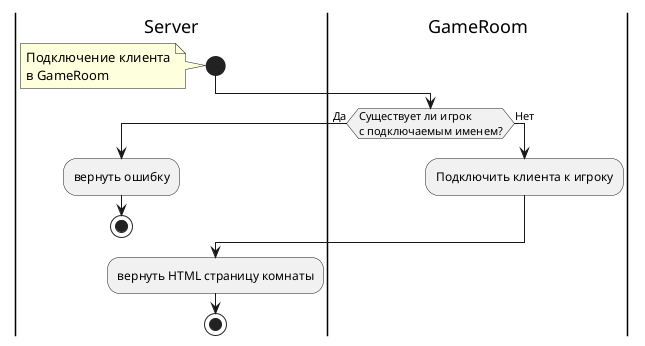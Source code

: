 @startuml eventAuthorization
|Server|
start
note
Подключение клиента
в GameRoom
end note

|GameRoom|
if (Существует ли игрок
с подключаемым именем?) then (Да)
  |Server|
  :вернуть ошибку;
  stop
else (Нет)
  |GameRoom|
  :Подключить клиента к игроку;
endif

|Server|
:вернуть HTML страницу комнаты;
stop
@enduml
